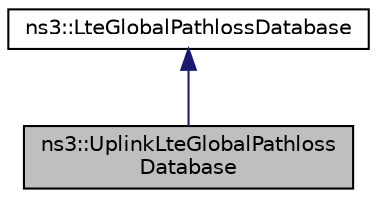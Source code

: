 digraph "ns3::UplinkLteGlobalPathlossDatabase"
{
 // LATEX_PDF_SIZE
  edge [fontname="Helvetica",fontsize="10",labelfontname="Helvetica",labelfontsize="10"];
  node [fontname="Helvetica",fontsize="10",shape=record];
  Node1 [label="ns3::UplinkLteGlobalPathloss\lDatabase",height=0.2,width=0.4,color="black", fillcolor="grey75", style="filled", fontcolor="black",tooltip="Store the last pathloss value for each TX-RX pair for uplink."];
  Node2 -> Node1 [dir="back",color="midnightblue",fontsize="10",style="solid",fontname="Helvetica"];
  Node2 [label="ns3::LteGlobalPathlossDatabase",height=0.2,width=0.4,color="black", fillcolor="white", style="filled",URL="$classns3_1_1_lte_global_pathloss_database.html",tooltip="Store the last pathloss value for each TX-RX pair."];
}
